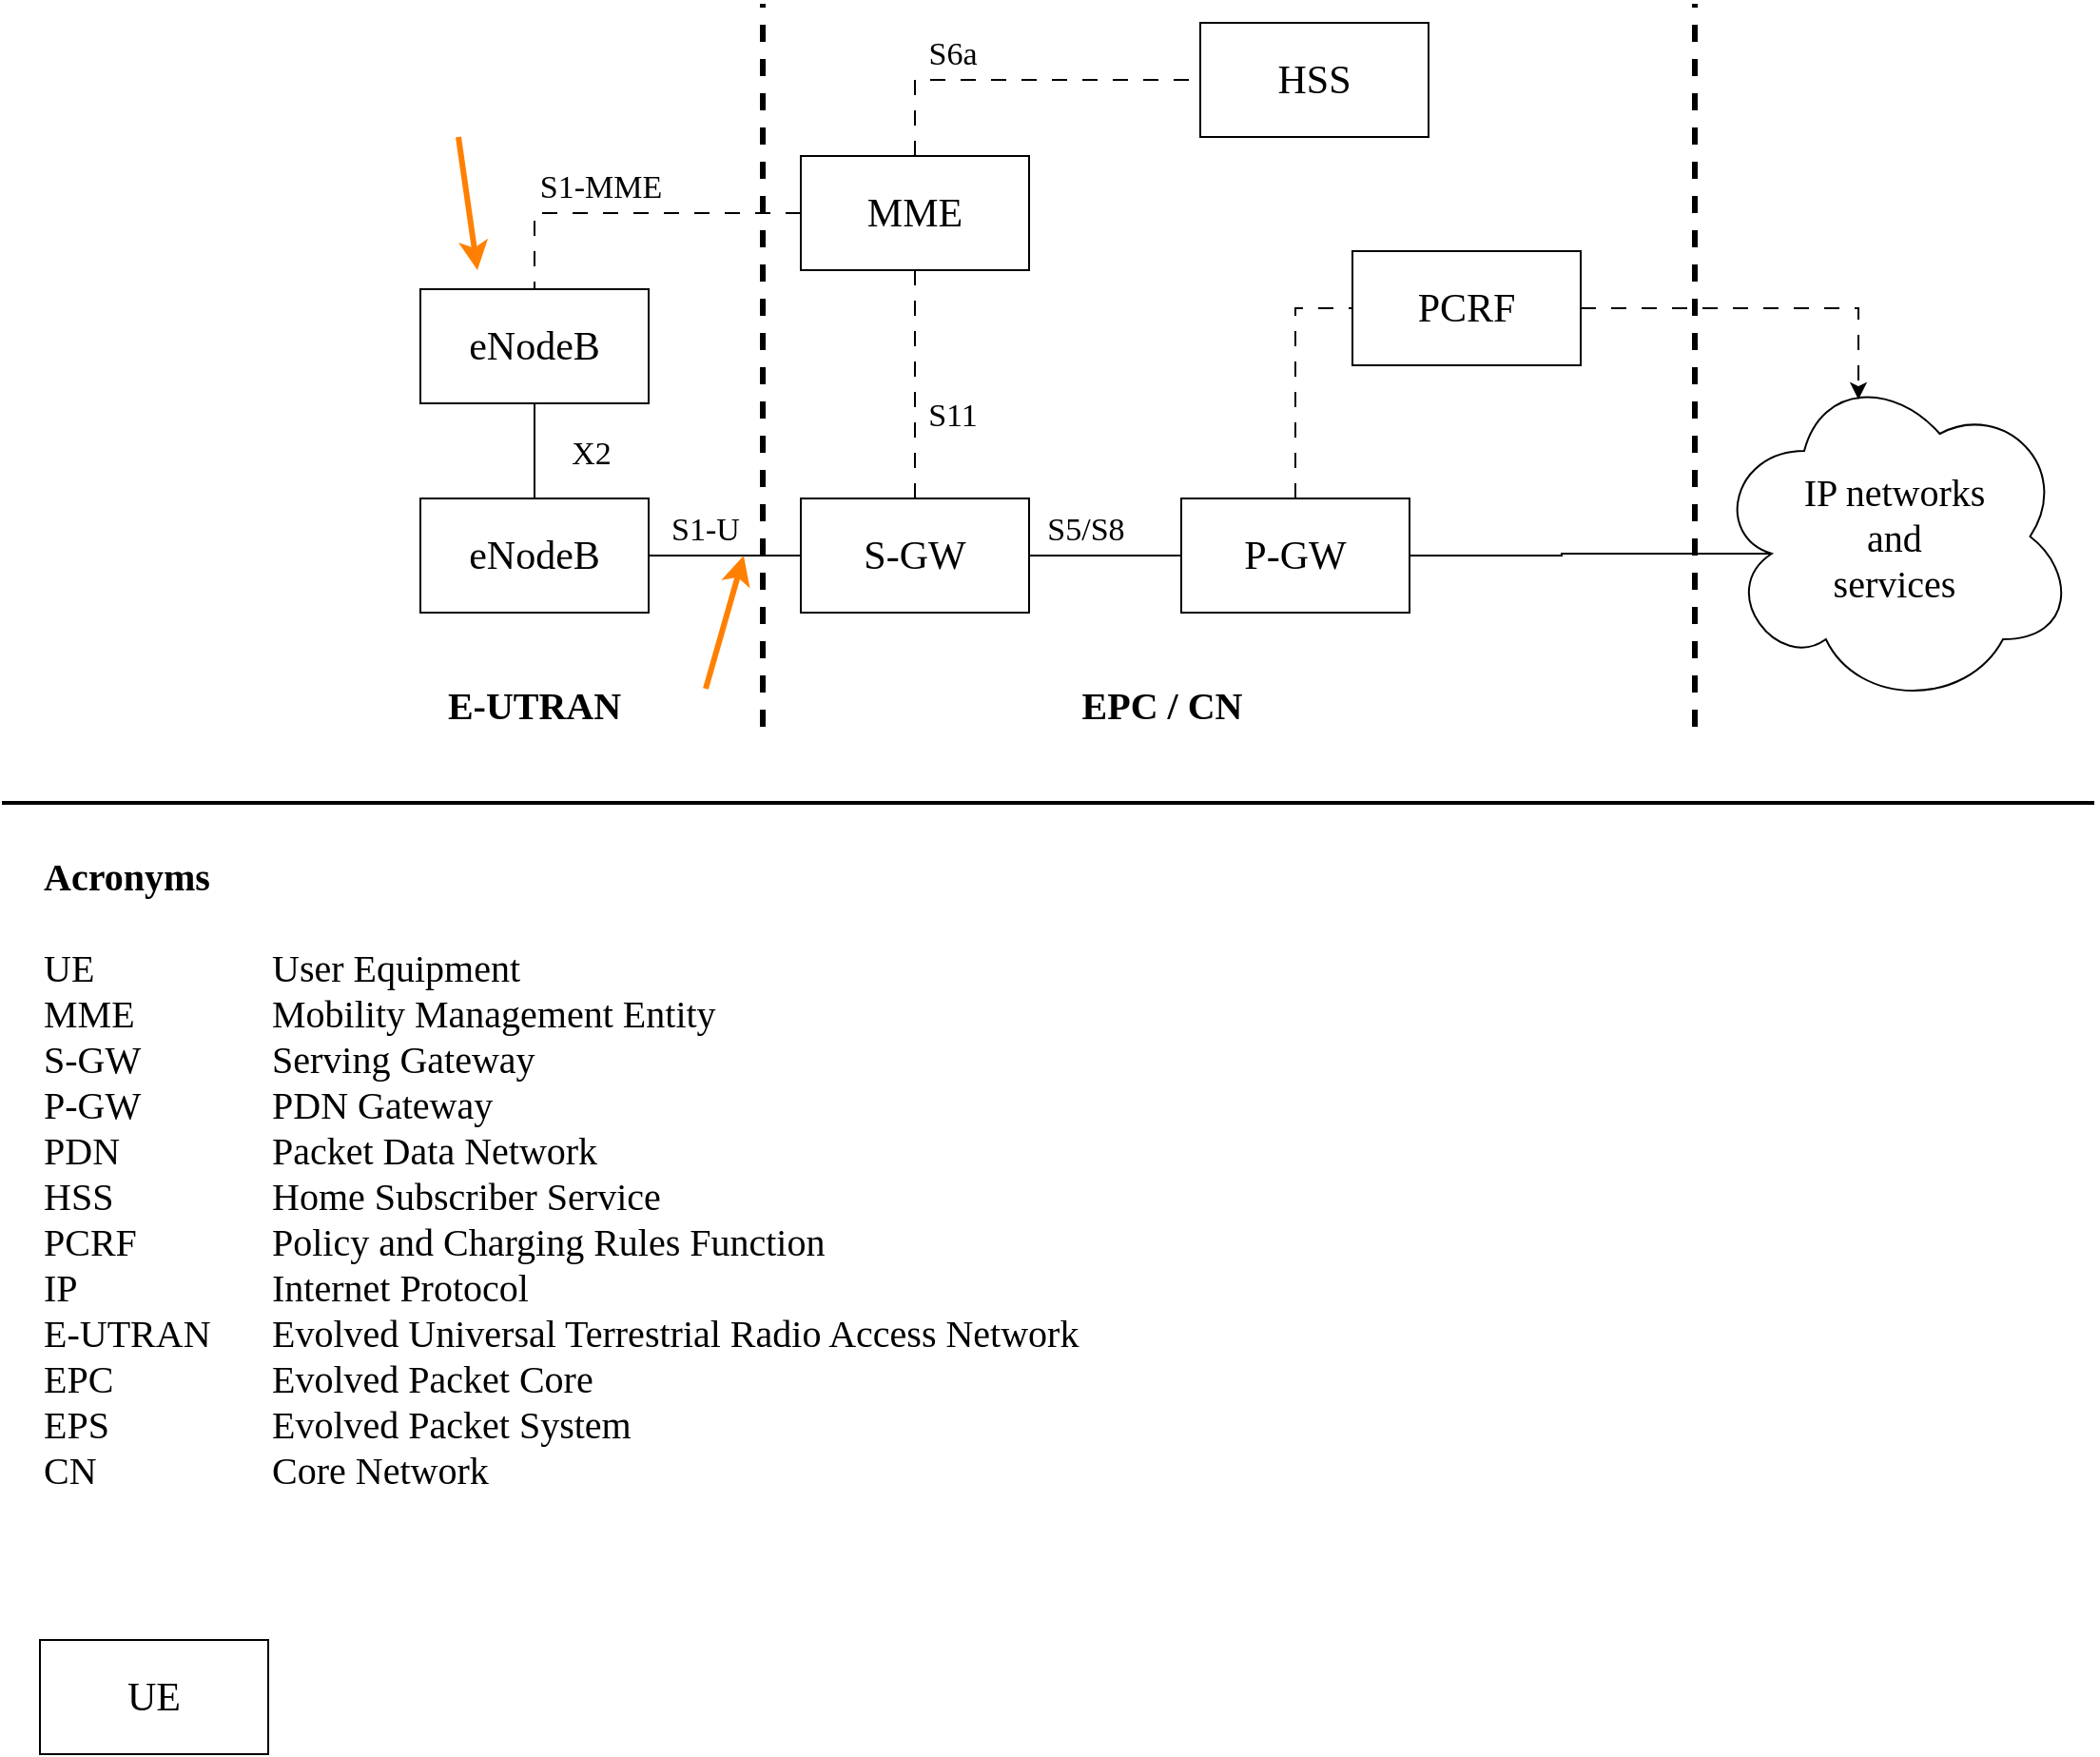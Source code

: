 <mxfile version="26.2.13" pages="5">
  <diagram name="4G Arch" id="kdekr-74l3fG8k_nJq0Z">
    <mxGraphModel dx="1114" dy="691" grid="1" gridSize="10" guides="1" tooltips="1" connect="1" arrows="1" fold="1" page="1" pageScale="1" pageWidth="1169" pageHeight="827" math="0" shadow="0">
      <root>
        <mxCell id="0" />
        <mxCell id="1" parent="0" />
        <mxCell id="MZZMYxOEF6bEyVQnh1xA-2" value="S1-MME" style="text;html=1;align=center;verticalAlign=top;whiteSpace=wrap;rounded=0;fontFamily=Times New Roman;fontSize=17;" parent="1" vertex="1">
          <mxGeometry x="300" y="100" width="70" height="30" as="geometry" />
        </mxCell>
        <mxCell id="nHdclkd6g211Ud96iTYE-11" style="edgeStyle=orthogonalEdgeStyle;rounded=0;orthogonalLoop=1;jettySize=auto;html=1;exitX=1;exitY=0.5;exitDx=0;exitDy=0;entryX=0;entryY=0.5;entryDx=0;entryDy=0;endArrow=none;startFill=0;fontFamily=Times New Roman;verticalAlign=top;" parent="1" source="nHdclkd6g211Ud96iTYE-2" target="nHdclkd6g211Ud96iTYE-4" edge="1">
          <mxGeometry relative="1" as="geometry" />
        </mxCell>
        <mxCell id="nHdclkd6g211Ud96iTYE-2" value="eNodeB" style="rounded=0;whiteSpace=wrap;html=1;fontFamily=Times New Roman;verticalAlign=middle;fontSize=21;" parent="1" vertex="1">
          <mxGeometry x="240" y="280" width="120" height="60" as="geometry" />
        </mxCell>
        <mxCell id="nHdclkd6g211Ud96iTYE-14" style="edgeStyle=orthogonalEdgeStyle;rounded=0;orthogonalLoop=1;jettySize=auto;html=1;entryX=0.5;entryY=0;entryDx=0;entryDy=0;exitX=0.5;exitY=1;exitDx=0;exitDy=0;dashed=1;dashPattern=8 8;endArrow=none;startFill=0;fontFamily=Times New Roman;verticalAlign=top;" parent="1" source="nHdclkd6g211Ud96iTYE-3" target="nHdclkd6g211Ud96iTYE-4" edge="1">
          <mxGeometry relative="1" as="geometry">
            <mxPoint x="490" y="240" as="sourcePoint" />
          </mxGeometry>
        </mxCell>
        <mxCell id="nHdclkd6g211Ud96iTYE-15" style="edgeStyle=orthogonalEdgeStyle;rounded=0;orthogonalLoop=1;jettySize=auto;html=1;exitX=0.5;exitY=0;exitDx=0;exitDy=0;entryX=0;entryY=0.5;entryDx=0;entryDy=0;dashed=1;dashPattern=8 8;endArrow=none;startFill=0;fontFamily=Times New Roman;verticalAlign=top;" parent="1" source="nHdclkd6g211Ud96iTYE-3" target="nHdclkd6g211Ud96iTYE-6" edge="1">
          <mxGeometry relative="1" as="geometry" />
        </mxCell>
        <mxCell id="nHdclkd6g211Ud96iTYE-36" style="edgeStyle=orthogonalEdgeStyle;rounded=0;orthogonalLoop=1;jettySize=auto;html=1;exitX=0;exitY=0.5;exitDx=0;exitDy=0;entryX=0.5;entryY=0;entryDx=0;entryDy=0;dashed=1;dashPattern=8 8;endArrow=none;startFill=0;" parent="1" source="nHdclkd6g211Ud96iTYE-3" target="nHdclkd6g211Ud96iTYE-34" edge="1">
          <mxGeometry relative="1" as="geometry" />
        </mxCell>
        <mxCell id="nHdclkd6g211Ud96iTYE-3" value="MME" style="rounded=0;whiteSpace=wrap;html=1;fontFamily=Times New Roman;verticalAlign=middle;fontSize=21;" parent="1" vertex="1">
          <mxGeometry x="440" y="100" width="120" height="60" as="geometry" />
        </mxCell>
        <mxCell id="r3WCpgzSU5oBmSBWrTnN-1" style="edgeStyle=orthogonalEdgeStyle;rounded=0;orthogonalLoop=1;jettySize=auto;html=1;exitX=1;exitY=0.5;exitDx=0;exitDy=0;entryX=0;entryY=0.5;entryDx=0;entryDy=0;endArrow=none;startFill=0;" parent="1" source="nHdclkd6g211Ud96iTYE-4" target="nHdclkd6g211Ud96iTYE-5" edge="1">
          <mxGeometry relative="1" as="geometry" />
        </mxCell>
        <mxCell id="nHdclkd6g211Ud96iTYE-4" value="S-GW" style="rounded=0;whiteSpace=wrap;html=1;fontFamily=Times New Roman;verticalAlign=middle;fontSize=21;" parent="1" vertex="1">
          <mxGeometry x="440" y="280" width="120" height="60" as="geometry" />
        </mxCell>
        <mxCell id="nHdclkd6g211Ud96iTYE-17" style="edgeStyle=orthogonalEdgeStyle;rounded=0;orthogonalLoop=1;jettySize=auto;html=1;exitX=0.5;exitY=0;exitDx=0;exitDy=0;entryX=0;entryY=0.5;entryDx=0;entryDy=0;dashed=1;dashPattern=8 8;endArrow=none;startFill=0;fontFamily=Times New Roman;verticalAlign=top;" parent="1" source="nHdclkd6g211Ud96iTYE-5" target="nHdclkd6g211Ud96iTYE-7" edge="1">
          <mxGeometry relative="1" as="geometry" />
        </mxCell>
        <mxCell id="nHdclkd6g211Ud96iTYE-5" value="P-GW" style="rounded=0;whiteSpace=wrap;html=1;fontFamily=Times New Roman;verticalAlign=middle;fontSize=21;" parent="1" vertex="1">
          <mxGeometry x="640" y="280" width="120" height="60" as="geometry" />
        </mxCell>
        <mxCell id="nHdclkd6g211Ud96iTYE-6" value="HSS" style="rounded=0;whiteSpace=wrap;html=1;fontFamily=Times New Roman;verticalAlign=middle;fontSize=21;" parent="1" vertex="1">
          <mxGeometry x="650" y="30" width="120" height="60" as="geometry" />
        </mxCell>
        <mxCell id="nHdclkd6g211Ud96iTYE-7" value="PCRF" style="rounded=0;whiteSpace=wrap;html=1;fontFamily=Times New Roman;verticalAlign=middle;fontSize=21;" parent="1" vertex="1">
          <mxGeometry x="730" y="150" width="120" height="60" as="geometry" />
        </mxCell>
        <mxCell id="nHdclkd6g211Ud96iTYE-8" value="IP networks&lt;div&gt;and&lt;/div&gt;&lt;div&gt;services&lt;/div&gt;" style="ellipse;shape=cloud;whiteSpace=wrap;html=1;fontFamily=Times New Roman;verticalAlign=middle;fontSize=20;" parent="1" vertex="1">
          <mxGeometry x="920" y="210" width="190" height="180" as="geometry" />
        </mxCell>
        <mxCell id="nHdclkd6g211Ud96iTYE-18" style="edgeStyle=orthogonalEdgeStyle;rounded=0;orthogonalLoop=1;jettySize=auto;html=1;exitX=1;exitY=0.5;exitDx=0;exitDy=0;entryX=0.16;entryY=0.55;entryDx=0;entryDy=0;entryPerimeter=0;endArrow=none;startFill=0;fontFamily=Times New Roman;verticalAlign=top;" parent="1" source="nHdclkd6g211Ud96iTYE-5" target="nHdclkd6g211Ud96iTYE-8" edge="1">
          <mxGeometry relative="1" as="geometry" />
        </mxCell>
        <mxCell id="nHdclkd6g211Ud96iTYE-20" value="S1-U" style="text;html=1;align=center;verticalAlign=top;whiteSpace=wrap;rounded=0;fontFamily=Times New Roman;fontSize=17;" parent="1" vertex="1">
          <mxGeometry x="360" y="280" width="60" height="30" as="geometry" />
        </mxCell>
        <mxCell id="nHdclkd6g211Ud96iTYE-22" value="S6a" style="text;html=1;align=center;verticalAlign=top;whiteSpace=wrap;rounded=0;fontFamily=Times New Roman;fontSize=17;" parent="1" vertex="1">
          <mxGeometry x="490" y="30" width="60" height="30" as="geometry" />
        </mxCell>
        <mxCell id="nHdclkd6g211Ud96iTYE-23" value="S11" style="text;html=1;align=center;verticalAlign=top;whiteSpace=wrap;rounded=0;fontFamily=Times New Roman;fontSize=17;" parent="1" vertex="1">
          <mxGeometry x="490" y="220" width="60" height="30" as="geometry" />
        </mxCell>
        <mxCell id="nHdclkd6g211Ud96iTYE-26" value="&lt;div&gt;&lt;font&gt;&lt;b&gt;Acronyms&lt;/b&gt;&lt;/font&gt;&lt;/div&gt;&lt;div&gt;&lt;font&gt;&lt;br&gt;&lt;/font&gt;&lt;/div&gt;&lt;font&gt;UE&lt;span style=&quot;white-space: pre;&quot;&gt;&#x9;&lt;/span&gt;&lt;span style=&quot;white-space: pre;&quot;&gt;&#x9;&lt;span style=&quot;white-space: pre;&quot;&gt;&#x9;&lt;/span&gt;&lt;/span&gt;User Equipment&lt;/font&gt;&lt;div&gt;&lt;font&gt;MME&lt;span style=&quot;white-space: pre;&quot;&gt;&#x9;&lt;span style=&quot;white-space: pre;&quot;&gt;&#x9;&lt;/span&gt;&lt;/span&gt;Mobility Management Entity&lt;/font&gt;&lt;/div&gt;&lt;div&gt;&lt;font&gt;S-GW&lt;span style=&quot;white-space: pre;&quot;&gt;&#x9;&lt;span style=&quot;white-space: pre;&quot;&gt;&#x9;&lt;/span&gt;&lt;/span&gt;Serving Gateway&lt;/font&gt;&lt;/div&gt;&lt;div&gt;&lt;font&gt;P-GW&lt;span style=&quot;white-space: pre;&quot;&gt;&#x9;&lt;span style=&quot;white-space: pre;&quot;&gt;&#x9;&lt;/span&gt;&lt;/span&gt;PDN Gateway&lt;/font&gt;&lt;/div&gt;&lt;div&gt;&lt;font&gt;PDN&lt;span style=&quot;white-space: pre;&quot;&gt;&#x9;&lt;/span&gt;&lt;span style=&quot;white-space: pre;&quot;&gt;&#x9;&lt;/span&gt;Packet Data Network&lt;/font&gt;&lt;/div&gt;&lt;div&gt;&lt;font&gt;HSS&lt;span style=&quot;white-space: pre;&quot;&gt;&#x9;&lt;/span&gt;&lt;span style=&quot;white-space: pre;&quot;&gt;&#x9;&lt;span style=&quot;white-space: pre;&quot;&gt;&#x9;&lt;/span&gt;&lt;/span&gt;Home Subscriber Service&lt;/font&gt;&lt;/div&gt;&lt;div&gt;&lt;font&gt;PCRF&lt;span style=&quot;white-space: pre;&quot;&gt;&#x9;&lt;span style=&quot;white-space: pre;&quot;&gt;&#x9;&lt;/span&gt;&lt;/span&gt;Policy and Charging Rules Function&lt;/font&gt;&lt;/div&gt;&lt;div&gt;&lt;font&gt;IP&lt;span style=&quot;white-space: pre;&quot;&gt;&#x9;&lt;/span&gt;&lt;span style=&quot;white-space: pre;&quot;&gt;&#x9;&lt;span style=&quot;white-space: pre;&quot;&gt;&#x9;&lt;/span&gt;&lt;/span&gt;Internet Protocol&lt;/font&gt;&lt;/div&gt;&lt;div&gt;&lt;font&gt;E-UTRAN&lt;span style=&quot;white-space: pre;&quot;&gt;&#x9;&lt;/span&gt;Evolved Universal Terrestrial Radio Access Network&lt;/font&gt;&lt;/div&gt;&lt;div&gt;&lt;font&gt;EPC&lt;span style=&quot;white-space: pre;&quot;&gt;&#x9;&lt;/span&gt;&lt;span style=&quot;white-space: pre;&quot;&gt;&#x9;&lt;/span&gt;&lt;span style=&quot;white-space: pre;&quot;&gt;&#x9;&lt;/span&gt;Evolved Packet Core&lt;/font&gt;&lt;/div&gt;&lt;div&gt;&lt;font&gt;EPS&lt;span style=&quot;white-space: pre;&quot;&gt;&#x9;&lt;/span&gt;&lt;span style=&quot;white-space: pre;&quot;&gt;&#x9;&lt;/span&gt;&lt;span style=&quot;white-space: pre;&quot;&gt;&#x9;&lt;/span&gt;Evolved Packet System&lt;/font&gt;&lt;/div&gt;&lt;div&gt;&lt;font&gt;CN&lt;span style=&quot;white-space: pre;&quot;&gt;&#x9;&lt;/span&gt;&lt;span style=&quot;white-space: pre;&quot;&gt;&#x9;&lt;/span&gt;&lt;span style=&quot;white-space: pre;&quot;&gt;&#x9;&lt;/span&gt;Core Network&lt;/font&gt;&lt;/div&gt;" style="text;html=1;align=left;verticalAlign=top;whiteSpace=wrap;rounded=0;fontSize=20;fontFamily=Times New Roman;" parent="1" vertex="1">
          <mxGeometry x="40" y="460" width="600" height="340" as="geometry" />
        </mxCell>
        <mxCell id="nHdclkd6g211Ud96iTYE-28" value="" style="endArrow=none;dashed=1;html=1;rounded=0;strokeWidth=3;fontFamily=Times New Roman;verticalAlign=top;" parent="1" edge="1">
          <mxGeometry width="50" height="50" relative="1" as="geometry">
            <mxPoint x="420" y="400" as="sourcePoint" />
            <mxPoint x="420" y="20" as="targetPoint" />
          </mxGeometry>
        </mxCell>
        <mxCell id="nHdclkd6g211Ud96iTYE-29" value="&lt;font&gt;&lt;b&gt;E-UTRAN&lt;/b&gt;&lt;/font&gt;" style="text;html=1;align=center;verticalAlign=top;whiteSpace=wrap;rounded=0;fontFamily=Times New Roman;fontSize=20;" parent="1" vertex="1">
          <mxGeometry x="240" y="370" width="120" height="30" as="geometry" />
        </mxCell>
        <mxCell id="nHdclkd6g211Ud96iTYE-30" value="" style="endArrow=none;html=1;rounded=0;strokeWidth=2;fontFamily=Times New Roman;verticalAlign=top;" parent="1" edge="1">
          <mxGeometry width="50" height="50" relative="1" as="geometry">
            <mxPoint x="1120" y="440" as="sourcePoint" />
            <mxPoint x="20" y="440" as="targetPoint" />
          </mxGeometry>
        </mxCell>
        <mxCell id="nHdclkd6g211Ud96iTYE-31" value="&lt;font&gt;&lt;b&gt;EPC / CN&lt;/b&gt;&lt;/font&gt;" style="text;html=1;align=center;verticalAlign=top;whiteSpace=wrap;rounded=0;fontFamily=Times New Roman;fontSize=20;" parent="1" vertex="1">
          <mxGeometry x="570" y="370" width="120" height="30" as="geometry" />
        </mxCell>
        <mxCell id="nHdclkd6g211Ud96iTYE-33" value="" style="endArrow=none;dashed=1;html=1;rounded=0;strokeWidth=3;fontFamily=Times New Roman;verticalAlign=top;" parent="1" edge="1">
          <mxGeometry width="50" height="50" relative="1" as="geometry">
            <mxPoint x="910" y="400" as="sourcePoint" />
            <mxPoint x="910" y="20" as="targetPoint" />
          </mxGeometry>
        </mxCell>
        <mxCell id="nHdclkd6g211Ud96iTYE-35" style="edgeStyle=orthogonalEdgeStyle;rounded=0;orthogonalLoop=1;jettySize=auto;html=1;exitX=0.5;exitY=1;exitDx=0;exitDy=0;entryX=0.5;entryY=0;entryDx=0;entryDy=0;endArrow=none;startFill=0;" parent="1" source="nHdclkd6g211Ud96iTYE-34" target="nHdclkd6g211Ud96iTYE-2" edge="1">
          <mxGeometry relative="1" as="geometry" />
        </mxCell>
        <mxCell id="nHdclkd6g211Ud96iTYE-34" value="eNodeB" style="rounded=0;whiteSpace=wrap;html=1;fontFamily=Times New Roman;verticalAlign=middle;fontSize=21;" parent="1" vertex="1">
          <mxGeometry x="240" y="170" width="120" height="60" as="geometry" />
        </mxCell>
        <mxCell id="nHdclkd6g211Ud96iTYE-37" value="X2" style="text;html=1;align=center;verticalAlign=top;whiteSpace=wrap;rounded=0;fontFamily=Times New Roman;fontSize=17;" parent="1" vertex="1">
          <mxGeometry x="300" y="240" width="60" height="30" as="geometry" />
        </mxCell>
        <mxCell id="nHdclkd6g211Ud96iTYE-24" value="S5/S8" style="text;html=1;align=center;verticalAlign=top;whiteSpace=wrap;rounded=0;fontFamily=Times New Roman;fontSize=17;" parent="1" vertex="1">
          <mxGeometry x="560" y="280" width="60" height="30" as="geometry" />
        </mxCell>
        <mxCell id="r3WCpgzSU5oBmSBWrTnN-2" style="edgeStyle=orthogonalEdgeStyle;rounded=0;orthogonalLoop=1;jettySize=auto;html=1;exitX=1;exitY=0.5;exitDx=0;exitDy=0;entryX=0.4;entryY=0.1;entryDx=0;entryDy=0;entryPerimeter=0;dashed=1;dashPattern=8 8;" parent="1" source="nHdclkd6g211Ud96iTYE-7" target="nHdclkd6g211Ud96iTYE-8" edge="1">
          <mxGeometry relative="1" as="geometry">
            <Array as="points">
              <mxPoint x="996" y="180" />
            </Array>
          </mxGeometry>
        </mxCell>
        <mxCell id="Z5OJqzmN5jXiN98Gu-ui-1" value="UE" style="rounded=0;whiteSpace=wrap;html=1;fontFamily=Times New Roman;verticalAlign=middle;fontSize=21;" parent="1" vertex="1">
          <mxGeometry x="40" y="880" width="120" height="60" as="geometry" />
        </mxCell>
        <mxCell id="ydoTKZQtbN_vY7GgfIM6-4" value="" style="endArrow=classic;html=1;rounded=0;strokeWidth=3;fillColor=#f8cecc;strokeColor=#FF8000;" edge="1" parent="1">
          <mxGeometry width="50" height="50" relative="1" as="geometry">
            <mxPoint x="390" y="380" as="sourcePoint" />
            <mxPoint x="410" y="310" as="targetPoint" />
          </mxGeometry>
        </mxCell>
        <mxCell id="ydoTKZQtbN_vY7GgfIM6-6" value="" style="endArrow=classic;html=1;rounded=0;strokeWidth=3;fillColor=#f8cecc;strokeColor=#FF8000;" edge="1" parent="1">
          <mxGeometry width="50" height="50" relative="1" as="geometry">
            <mxPoint x="260" y="90" as="sourcePoint" />
            <mxPoint x="270" y="160" as="targetPoint" />
          </mxGeometry>
        </mxCell>
      </root>
    </mxGraphModel>
  </diagram>
  <diagram id="fF2hzLUsLz0VGGUq7voX" name="Scheme">
    <mxGraphModel dx="1311" dy="813" grid="1" gridSize="10" guides="1" tooltips="1" connect="1" arrows="1" fold="1" page="1" pageScale="1" pageWidth="1169" pageHeight="827" math="0" shadow="0">
      <root>
        <mxCell id="0" />
        <mxCell id="1" parent="0" />
        <mxCell id="vt2K2BDxGn6_j9fF5RdC-10" style="edgeStyle=orthogonalEdgeStyle;rounded=0;orthogonalLoop=1;jettySize=auto;html=1;exitX=0.5;exitY=1;exitDx=0;exitDy=0;exitPerimeter=0;entryX=0.5;entryY=0;entryDx=0;entryDy=0;" parent="1" source="vt2K2BDxGn6_j9fF5RdC-1" target="vt2K2BDxGn6_j9fF5RdC-3" edge="1">
          <mxGeometry relative="1" as="geometry" />
        </mxCell>
        <mxCell id="vt2K2BDxGn6_j9fF5RdC-1" value="Start" style="strokeWidth=2;html=1;shape=mxgraph.flowchart.start_2;whiteSpace=wrap;fontFamily=Times New Roman;fontSize=20;" parent="1" vertex="1">
          <mxGeometry x="185" y="10" width="100" height="100" as="geometry" />
        </mxCell>
        <mxCell id="vt2K2BDxGn6_j9fF5RdC-2" value="End" style="strokeWidth=2;html=1;shape=mxgraph.flowchart.terminator;whiteSpace=wrap;fontFamily=Times New Roman;fontSize=20;" parent="1" vertex="1">
          <mxGeometry x="520" y="760" width="100" height="60" as="geometry" />
        </mxCell>
        <mxCell id="JPIMdH2bXyxfgaaoMdpT-3" style="edgeStyle=orthogonalEdgeStyle;rounded=0;orthogonalLoop=1;jettySize=auto;html=1;exitX=0.5;exitY=1;exitDx=0;exitDy=0;entryX=0.5;entryY=0;entryDx=0;entryDy=0;" edge="1" parent="1" source="vt2K2BDxGn6_j9fF5RdC-3" target="JPIMdH2bXyxfgaaoMdpT-2">
          <mxGeometry relative="1" as="geometry" />
        </mxCell>
        <mxCell id="vt2K2BDxGn6_j9fF5RdC-3" value="Literature Review" style="rounded=1;whiteSpace=wrap;html=1;absoluteArcSize=1;arcSize=14;strokeWidth=2;fontFamily=Times New Roman;fontSize=20;" parent="1" vertex="1">
          <mxGeometry x="120" y="150" width="230" height="100" as="geometry" />
        </mxCell>
        <mxCell id="vt2K2BDxGn6_j9fF5RdC-12" style="edgeStyle=orthogonalEdgeStyle;rounded=0;orthogonalLoop=1;jettySize=auto;html=1;exitX=0.5;exitY=1;exitDx=0;exitDy=0;entryX=0.5;entryY=0;entryDx=0;entryDy=0;" parent="1" source="vt2K2BDxGn6_j9fF5RdC-4" target="vt2K2BDxGn6_j9fF5RdC-5" edge="1">
          <mxGeometry relative="1" as="geometry" />
        </mxCell>
        <mxCell id="vt2K2BDxGn6_j9fF5RdC-4" value="High-Level Design" style="rounded=1;whiteSpace=wrap;html=1;absoluteArcSize=1;arcSize=14;strokeWidth=2;fontFamily=Times New Roman;fontSize=20;" parent="1" vertex="1">
          <mxGeometry x="120" y="430" width="230" height="100" as="geometry" />
        </mxCell>
        <mxCell id="vt2K2BDxGn6_j9fF5RdC-5" value="Low-Level Design" style="rounded=1;whiteSpace=wrap;html=1;absoluteArcSize=1;arcSize=14;strokeWidth=2;fontFamily=Times New Roman;fontSize=20;" parent="1" vertex="1">
          <mxGeometry x="120" y="570" width="230" height="100" as="geometry" />
        </mxCell>
        <mxCell id="vt2K2BDxGn6_j9fF5RdC-6" value="Field Testing" style="rounded=1;whiteSpace=wrap;html=1;absoluteArcSize=1;arcSize=14;strokeWidth=2;fontFamily=Times New Roman;fontSize=20;" parent="1" vertex="1">
          <mxGeometry x="455" y="150" width="230" height="100" as="geometry" />
        </mxCell>
        <mxCell id="vt2K2BDxGn6_j9fF5RdC-18" style="edgeStyle=orthogonalEdgeStyle;rounded=0;orthogonalLoop=1;jettySize=auto;html=1;exitX=0;exitY=0.5;exitDx=0;exitDy=0;exitPerimeter=0;entryX=1;entryY=0.5;entryDx=0;entryDy=0;" parent="1" source="vt2K2BDxGn6_j9fF5RdC-7" target="vt2K2BDxGn6_j9fF5RdC-4" edge="1">
          <mxGeometry relative="1" as="geometry" />
        </mxCell>
        <mxCell id="vt2K2BDxGn6_j9fF5RdC-19" value="&lt;font style=&quot;font-size: 20px;&quot; face=&quot;Times New Roman&quot;&gt;NO&lt;/font&gt;" style="edgeLabel;html=1;align=center;verticalAlign=middle;resizable=0;points=[];" parent="vt2K2BDxGn6_j9fF5RdC-18" vertex="1" connectable="0">
          <mxGeometry x="-0.51" y="-1" relative="1" as="geometry">
            <mxPoint as="offset" />
          </mxGeometry>
        </mxCell>
        <mxCell id="vt2K2BDxGn6_j9fF5RdC-20" style="edgeStyle=orthogonalEdgeStyle;rounded=0;orthogonalLoop=1;jettySize=auto;html=1;exitX=0.5;exitY=1;exitDx=0;exitDy=0;exitPerimeter=0;entryX=0.5;entryY=0;entryDx=0;entryDy=0;" parent="1" source="vt2K2BDxGn6_j9fF5RdC-7" target="vt2K2BDxGn6_j9fF5RdC-8" edge="1">
          <mxGeometry relative="1" as="geometry">
            <mxPoint x="570" y="360" as="sourcePoint" />
          </mxGeometry>
        </mxCell>
        <mxCell id="JPIMdH2bXyxfgaaoMdpT-7" value="YES" style="edgeLabel;html=1;align=center;verticalAlign=middle;resizable=0;points=[];fontFamily=Times New Roman;fontSize=20;" vertex="1" connectable="0" parent="vt2K2BDxGn6_j9fF5RdC-20">
          <mxGeometry x="0.024" relative="1" as="geometry">
            <mxPoint as="offset" />
          </mxGeometry>
        </mxCell>
        <mxCell id="vt2K2BDxGn6_j9fF5RdC-7" value="Work&lt;div&gt;Successfully&lt;/div&gt;" style="strokeWidth=2;html=1;shape=mxgraph.flowchart.decision;whiteSpace=wrap;fontFamily=Times New Roman;fontSize=20;" parent="1" vertex="1">
          <mxGeometry x="495" y="280" width="150" height="150" as="geometry" />
        </mxCell>
        <mxCell id="vt2K2BDxGn6_j9fF5RdC-21" style="edgeStyle=orthogonalEdgeStyle;rounded=0;orthogonalLoop=1;jettySize=auto;html=1;exitX=0.5;exitY=1;exitDx=0;exitDy=0;entryX=0.5;entryY=0;entryDx=0;entryDy=0;" parent="1" source="vt2K2BDxGn6_j9fF5RdC-8" target="vt2K2BDxGn6_j9fF5RdC-9" edge="1">
          <mxGeometry relative="1" as="geometry" />
        </mxCell>
        <mxCell id="vt2K2BDxGn6_j9fF5RdC-8" value="Data Retrieval and Analysis" style="rounded=1;whiteSpace=wrap;html=1;absoluteArcSize=1;arcSize=14;strokeWidth=2;fontFamily=Times New Roman;fontSize=20;" parent="1" vertex="1">
          <mxGeometry x="490" y="500" width="160" height="100" as="geometry" />
        </mxCell>
        <mxCell id="vt2K2BDxGn6_j9fF5RdC-9" value="Making Report&lt;div&gt;and Conclusion&lt;/div&gt;" style="rounded=1;whiteSpace=wrap;html=1;absoluteArcSize=1;arcSize=14;strokeWidth=2;fontFamily=Times New Roman;fontSize=20;" parent="1" vertex="1">
          <mxGeometry x="490" y="630" width="160" height="100" as="geometry" />
        </mxCell>
        <mxCell id="vt2K2BDxGn6_j9fF5RdC-14" value="" style="verticalLabelPosition=bottom;verticalAlign=top;html=1;shape=mxgraph.flowchart.on-page_reference;" parent="1" vertex="1">
          <mxGeometry x="205" y="710" width="60" height="60" as="geometry" />
        </mxCell>
        <mxCell id="JPIMdH2bXyxfgaaoMdpT-6" style="edgeStyle=orthogonalEdgeStyle;rounded=0;orthogonalLoop=1;jettySize=auto;html=1;exitX=0.5;exitY=1;exitDx=0;exitDy=0;exitPerimeter=0;entryX=0.5;entryY=0;entryDx=0;entryDy=0;" edge="1" parent="1" source="vt2K2BDxGn6_j9fF5RdC-16" target="vt2K2BDxGn6_j9fF5RdC-6">
          <mxGeometry relative="1" as="geometry" />
        </mxCell>
        <mxCell id="vt2K2BDxGn6_j9fF5RdC-16" value="" style="verticalLabelPosition=bottom;verticalAlign=top;html=1;shape=mxgraph.flowchart.on-page_reference;" parent="1" vertex="1">
          <mxGeometry x="540" y="60" width="60" height="60" as="geometry" />
        </mxCell>
        <mxCell id="vt2K2BDxGn6_j9fF5RdC-22" style="edgeStyle=orthogonalEdgeStyle;rounded=0;orthogonalLoop=1;jettySize=auto;html=1;exitX=0.5;exitY=1;exitDx=0;exitDy=0;entryX=0.5;entryY=0;entryDx=0;entryDy=0;entryPerimeter=0;" parent="1" source="vt2K2BDxGn6_j9fF5RdC-9" target="vt2K2BDxGn6_j9fF5RdC-2" edge="1">
          <mxGeometry relative="1" as="geometry" />
        </mxCell>
        <mxCell id="JPIMdH2bXyxfgaaoMdpT-4" style="edgeStyle=orthogonalEdgeStyle;rounded=0;orthogonalLoop=1;jettySize=auto;html=1;exitX=0.5;exitY=1;exitDx=0;exitDy=0;entryX=0.5;entryY=0;entryDx=0;entryDy=0;" edge="1" parent="1" source="JPIMdH2bXyxfgaaoMdpT-2" target="vt2K2BDxGn6_j9fF5RdC-4">
          <mxGeometry relative="1" as="geometry" />
        </mxCell>
        <mxCell id="JPIMdH2bXyxfgaaoMdpT-2" value="Software Installation" style="rounded=1;whiteSpace=wrap;html=1;absoluteArcSize=1;arcSize=14;strokeWidth=2;fontFamily=Times New Roman;fontSize=20;" vertex="1" parent="1">
          <mxGeometry x="120" y="290" width="230" height="100" as="geometry" />
        </mxCell>
        <mxCell id="JPIMdH2bXyxfgaaoMdpT-5" style="edgeStyle=orthogonalEdgeStyle;rounded=0;orthogonalLoop=1;jettySize=auto;html=1;exitX=0.5;exitY=1;exitDx=0;exitDy=0;entryX=0.5;entryY=0;entryDx=0;entryDy=0;entryPerimeter=0;" edge="1" parent="1" source="vt2K2BDxGn6_j9fF5RdC-5" target="vt2K2BDxGn6_j9fF5RdC-14">
          <mxGeometry relative="1" as="geometry" />
        </mxCell>
        <mxCell id="JPIMdH2bXyxfgaaoMdpT-8" style="edgeStyle=orthogonalEdgeStyle;rounded=0;orthogonalLoop=1;jettySize=auto;html=1;exitX=0.5;exitY=1;exitDx=0;exitDy=0;entryX=0.5;entryY=0;entryDx=0;entryDy=0;entryPerimeter=0;" edge="1" parent="1" source="vt2K2BDxGn6_j9fF5RdC-6" target="vt2K2BDxGn6_j9fF5RdC-7">
          <mxGeometry relative="1" as="geometry" />
        </mxCell>
      </root>
    </mxGraphModel>
  </diagram>
  <diagram id="WWPoP_2vTncspqcrMf0m" name="Design">
    <mxGraphModel dx="1108" dy="696" grid="1" gridSize="10" guides="1" tooltips="1" connect="1" arrows="1" fold="1" page="1" pageScale="1" pageWidth="1169" pageHeight="827" math="0" shadow="0">
      <root>
        <mxCell id="0" />
        <mxCell id="1" parent="0" />
        <mxCell id="JpR7DKVbOtG_9GDySd5o-3" value="" style="rounded=0;whiteSpace=wrap;html=1;fontFamily=Times New Roman;verticalAlign=middle;fontSize=21;fillColor=#f5f5f5;strokeColor=#666666;fontColor=#333333;labelBackgroundColor=light-dark(#fbe7cf, #ededed);" parent="1" vertex="1">
          <mxGeometry x="240" y="30" width="790" height="630" as="geometry" />
        </mxCell>
        <mxCell id="JpR7DKVbOtG_9GDySd5o-1" value="USRP B210&lt;div&gt;Tx&lt;/div&gt;&lt;div&gt;&lt;font style=&quot;font-size: 17px;&quot;&gt;192.168.hhh.hhh&lt;/font&gt;&lt;/div&gt;" style="rounded=0;whiteSpace=wrap;html=1;fontFamily=Times New Roman;verticalAlign=middle;fontSize=21;" parent="1" vertex="1">
          <mxGeometry x="260" y="670" width="140" height="100" as="geometry" />
        </mxCell>
        <mxCell id="JpR7DKVbOtG_9GDySd5o-2" value="USRP B210&lt;div&gt;Rx&lt;/div&gt;&lt;div&gt;&lt;font style=&quot;font-size: 17px;&quot;&gt;192.168.hhh.hhh&lt;/font&gt;&lt;/div&gt;" style="rounded=0;whiteSpace=wrap;html=1;fontFamily=Times New Roman;verticalAlign=middle;fontSize=21;" parent="1" vertex="1">
          <mxGeometry x="450" y="570" width="140" height="80" as="geometry" />
        </mxCell>
        <mxCell id="JpR7DKVbOtG_9GDySd5o-16" value="" style="rounded=0;whiteSpace=wrap;html=1;fontFamily=Times New Roman;verticalAlign=middle;fontSize=21;fillColor=#ffe6cc;strokeColor=#d79b00;labelBackgroundColor=light-dark(#fbe7cf, #ededed);" parent="1" vertex="1">
          <mxGeometry x="620" y="40" width="400" height="470" as="geometry" />
        </mxCell>
        <mxCell id="JpR7DKVbOtG_9GDySd5o-10" value="" style="rounded=0;whiteSpace=wrap;html=1;fontFamily=Times New Roman;verticalAlign=middle;fontSize=21;fillColor=#ffe6cc;strokeColor=#d79b00;" parent="1" vertex="1">
          <mxGeometry x="250" y="374" width="350" height="136" as="geometry" />
        </mxCell>
        <mxCell id="JpR7DKVbOtG_9GDySd5o-11" style="edgeStyle=orthogonalEdgeStyle;rounded=0;orthogonalLoop=1;jettySize=auto;html=1;exitX=1;exitY=0.5;exitDx=0;exitDy=0;entryX=0;entryY=0.5;entryDx=0;entryDy=0;endArrow=none;startFill=0;" parent="1" source="JpR7DKVbOtG_9GDySd5o-4" target="JpR7DKVbOtG_9GDySd5o-5" edge="1">
          <mxGeometry relative="1" as="geometry" />
        </mxCell>
        <mxCell id="ULzjbZKJbpF59JSBetFn-35" value="&lt;font style=&quot;font-size: 17px;&quot; face=&quot;Times New Roman&quot;&gt;X2&lt;/font&gt;" style="edgeLabel;html=1;align=center;verticalAlign=middle;resizable=0;points=[];labelBackgroundColor=light-dark(#fbe7cf, #ededed);" parent="JpR7DKVbOtG_9GDySd5o-11" vertex="1" connectable="0">
          <mxGeometry x="-0.004" y="1" relative="1" as="geometry">
            <mxPoint as="offset" />
          </mxGeometry>
        </mxCell>
        <mxCell id="JpR7DKVbOtG_9GDySd5o-34" style="edgeStyle=orthogonalEdgeStyle;rounded=0;orthogonalLoop=1;jettySize=auto;html=1;exitX=0.5;exitY=0;exitDx=0;exitDy=0;entryX=0;entryY=0.5;entryDx=0;entryDy=0;endArrow=none;startFill=0;" parent="1" source="JpR7DKVbOtG_9GDySd5o-4" target="JpR7DKVbOtG_9GDySd5o-24" edge="1">
          <mxGeometry relative="1" as="geometry" />
        </mxCell>
        <mxCell id="ULzjbZKJbpF59JSBetFn-33" style="edgeStyle=orthogonalEdgeStyle;rounded=0;orthogonalLoop=1;jettySize=auto;html=1;exitX=0.5;exitY=1;exitDx=0;exitDy=0;entryX=0.5;entryY=0;entryDx=0;entryDy=0;endArrow=none;startFill=0;" parent="1" source="JpR7DKVbOtG_9GDySd5o-4" target="JpR7DKVbOtG_9GDySd5o-1" edge="1">
          <mxGeometry relative="1" as="geometry" />
        </mxCell>
        <mxCell id="ULzjbZKJbpF59JSBetFn-37" value="&lt;font face=&quot;Times New Roman&quot; style=&quot;font-size: 18px;&quot;&gt;USB 3.0&lt;/font&gt;" style="edgeLabel;html=1;align=center;verticalAlign=middle;resizable=0;points=[];labelBackgroundColor=light-dark(#f5f5f5, #ededed);" parent="ULzjbZKJbpF59JSBetFn-33" vertex="1" connectable="0">
          <mxGeometry x="-0.648" relative="1" as="geometry">
            <mxPoint as="offset" />
          </mxGeometry>
        </mxCell>
        <mxCell id="JpR7DKVbOtG_9GDySd5o-4" value="eNodeB" style="rounded=0;whiteSpace=wrap;html=1;fontFamily=Times New Roman;verticalAlign=middle;fontSize=21;" parent="1" vertex="1">
          <mxGeometry x="270" y="434" width="120" height="60" as="geometry" />
        </mxCell>
        <mxCell id="JpR7DKVbOtG_9GDySd5o-7" style="edgeStyle=orthogonalEdgeStyle;rounded=0;orthogonalLoop=1;jettySize=auto;html=1;exitX=0.5;exitY=1;exitDx=0;exitDy=0;entryX=0.5;entryY=0;entryDx=0;entryDy=0;endArrow=none;startFill=0;" parent="1" source="JpR7DKVbOtG_9GDySd5o-5" target="JpR7DKVbOtG_9GDySd5o-2" edge="1">
          <mxGeometry relative="1" as="geometry" />
        </mxCell>
        <mxCell id="JpR7DKVbOtG_9GDySd5o-15" value="USB 3.0" style="edgeLabel;html=1;align=center;verticalAlign=middle;resizable=0;points=[];fontSize=18;fontFamily=Times New Roman;labelBackgroundColor=light-dark(#f5f5f5, #ededed);" parent="JpR7DKVbOtG_9GDySd5o-7" vertex="1" connectable="0">
          <mxGeometry x="0.029" y="-3" relative="1" as="geometry">
            <mxPoint as="offset" />
          </mxGeometry>
        </mxCell>
        <mxCell id="JpR7DKVbOtG_9GDySd5o-35" style="edgeStyle=orthogonalEdgeStyle;rounded=0;orthogonalLoop=1;jettySize=auto;html=1;exitX=0.5;exitY=0;exitDx=0;exitDy=0;entryX=0;entryY=0.5;entryDx=0;entryDy=0;endArrow=none;startFill=0;" parent="1" source="JpR7DKVbOtG_9GDySd5o-5" target="JpR7DKVbOtG_9GDySd5o-24" edge="1">
          <mxGeometry relative="1" as="geometry" />
        </mxCell>
        <mxCell id="JpR7DKVbOtG_9GDySd5o-36" value="&lt;font face=&quot;Times New Roman&quot; style=&quot;font-size: 18px;&quot;&gt;S1-MME&lt;/font&gt;" style="edgeLabel;html=1;align=center;verticalAlign=middle;resizable=0;points=[];labelBackgroundColor=light-dark(#f5f5f5, #ededed);" parent="JpR7DKVbOtG_9GDySd5o-35" vertex="1" connectable="0">
          <mxGeometry x="0.659" y="1" relative="1" as="geometry">
            <mxPoint as="offset" />
          </mxGeometry>
        </mxCell>
        <mxCell id="JpR7DKVbOtG_9GDySd5o-37" style="edgeStyle=orthogonalEdgeStyle;rounded=0;orthogonalLoop=1;jettySize=auto;html=1;exitX=1;exitY=0.5;exitDx=0;exitDy=0;entryX=0;entryY=0.5;entryDx=0;entryDy=0;endArrow=none;startFill=0;" parent="1" source="JpR7DKVbOtG_9GDySd5o-5" target="JpR7DKVbOtG_9GDySd5o-22" edge="1">
          <mxGeometry relative="1" as="geometry" />
        </mxCell>
        <mxCell id="JpR7DKVbOtG_9GDySd5o-5" value="eNodeB" style="rounded=0;whiteSpace=wrap;html=1;fontFamily=Times New Roman;verticalAlign=middle;fontSize=21;" parent="1" vertex="1">
          <mxGeometry x="460" y="434" width="120" height="60" as="geometry" />
        </mxCell>
        <mxCell id="JpR7DKVbOtG_9GDySd5o-9" value="&lt;b&gt;srsRAN&lt;/b&gt;" style="text;html=1;align=center;verticalAlign=middle;whiteSpace=wrap;rounded=0;fontFamily=Times New Roman;fontSize=20;" parent="1" vertex="1">
          <mxGeometry x="385" y="390" width="80" height="30" as="geometry" />
        </mxCell>
        <mxCell id="JpR7DKVbOtG_9GDySd5o-27" style="edgeStyle=orthogonalEdgeStyle;rounded=0;orthogonalLoop=1;jettySize=auto;html=1;exitX=0.5;exitY=1;exitDx=0;exitDy=0;entryX=0.5;entryY=0;entryDx=0;entryDy=0;endArrow=none;startFill=0;" parent="1" source="JpR7DKVbOtG_9GDySd5o-17" target="JpR7DKVbOtG_9GDySd5o-24" edge="1">
          <mxGeometry relative="1" as="geometry" />
        </mxCell>
        <mxCell id="JpR7DKVbOtG_9GDySd5o-17" value="HSS" style="rounded=0;whiteSpace=wrap;html=1;fontFamily=Times New Roman;verticalAlign=middle;fontSize=21;" parent="1" vertex="1">
          <mxGeometry x="670" y="100" width="120" height="60" as="geometry" />
        </mxCell>
        <mxCell id="JpR7DKVbOtG_9GDySd5o-18" value="Database" style="strokeWidth=1;html=1;shape=mxgraph.flowchart.database;whiteSpace=wrap;fontFamily=Times New Roman;fontSize=20;verticalAlign=middle;" parent="1" vertex="1">
          <mxGeometry x="840" y="95" width="150" height="70" as="geometry" />
        </mxCell>
        <mxCell id="JpR7DKVbOtG_9GDySd5o-19" style="edgeStyle=orthogonalEdgeStyle;rounded=0;orthogonalLoop=1;jettySize=auto;html=1;exitX=1;exitY=0.5;exitDx=0;exitDy=0;entryX=0;entryY=0.5;entryDx=0;entryDy=0;entryPerimeter=0;endArrow=none;startFill=0;" parent="1" source="JpR7DKVbOtG_9GDySd5o-17" target="JpR7DKVbOtG_9GDySd5o-18" edge="1">
          <mxGeometry relative="1" as="geometry" />
        </mxCell>
        <mxCell id="JpR7DKVbOtG_9GDySd5o-22" value="S/P-GW-U" style="rounded=0;whiteSpace=wrap;html=1;fontFamily=Times New Roman;verticalAlign=middle;fontSize=21;" parent="1" vertex="1">
          <mxGeometry x="670" y="427" width="120" height="74" as="geometry" />
        </mxCell>
        <mxCell id="JpR7DKVbOtG_9GDySd5o-29" style="edgeStyle=orthogonalEdgeStyle;rounded=0;orthogonalLoop=1;jettySize=auto;html=1;exitX=0.5;exitY=1;exitDx=0;exitDy=0;entryX=0.5;entryY=0;entryDx=0;entryDy=0;endArrow=none;startFill=0;" parent="1" source="JpR7DKVbOtG_9GDySd5o-23" target="JpR7DKVbOtG_9GDySd5o-22" edge="1">
          <mxGeometry relative="1" as="geometry" />
        </mxCell>
        <mxCell id="JpR7DKVbOtG_9GDySd5o-23" value="S/P-GW-C" style="rounded=0;whiteSpace=wrap;html=1;fontFamily=Times New Roman;verticalAlign=middle;fontSize=21;" parent="1" vertex="1">
          <mxGeometry x="670" y="316" width="120" height="74" as="geometry" />
        </mxCell>
        <mxCell id="JpR7DKVbOtG_9GDySd5o-28" style="edgeStyle=orthogonalEdgeStyle;rounded=0;orthogonalLoop=1;jettySize=auto;html=1;exitX=0.5;exitY=1;exitDx=0;exitDy=0;entryX=0.5;entryY=0;entryDx=0;entryDy=0;endArrow=none;startFill=0;" parent="1" source="JpR7DKVbOtG_9GDySd5o-24" target="JpR7DKVbOtG_9GDySd5o-23" edge="1">
          <mxGeometry relative="1" as="geometry" />
        </mxCell>
        <mxCell id="JpR7DKVbOtG_9GDySd5o-24" value="MME" style="rounded=0;whiteSpace=wrap;html=1;fontFamily=Times New Roman;verticalAlign=middle;fontSize=21;" parent="1" vertex="1">
          <mxGeometry x="670" y="200" width="120" height="74" as="geometry" />
        </mxCell>
        <mxCell id="JpR7DKVbOtG_9GDySd5o-25" value="IP Networks" style="ellipse;shape=cloud;whiteSpace=wrap;html=1;fontFamily=Times New Roman;fontSize=20;" parent="1" vertex="1">
          <mxGeometry x="850" y="394" width="170" height="100" as="geometry" />
        </mxCell>
        <mxCell id="JpR7DKVbOtG_9GDySd5o-26" style="edgeStyle=orthogonalEdgeStyle;rounded=0;orthogonalLoop=1;jettySize=auto;html=1;exitX=1;exitY=0.5;exitDx=0;exitDy=0;entryX=0.07;entryY=0.4;entryDx=0;entryDy=0;entryPerimeter=0;endArrow=none;startFill=0;" parent="1" source="JpR7DKVbOtG_9GDySd5o-22" target="JpR7DKVbOtG_9GDySd5o-25" edge="1">
          <mxGeometry relative="1" as="geometry" />
        </mxCell>
        <mxCell id="JpR7DKVbOtG_9GDySd5o-51" value="&lt;b&gt;srsRAN - EPC&lt;/b&gt;" style="text;html=1;align=center;verticalAlign=middle;whiteSpace=wrap;rounded=0;fontFamily=Times New Roman;fontSize=20;" parent="1" vertex="1">
          <mxGeometry x="870" y="274" width="130" height="30" as="geometry" />
        </mxCell>
        <mxCell id="JpR7DKVbOtG_9GDySd5o-52" value="&lt;b&gt;PC Ubuntu&lt;/b&gt;" style="text;html=1;align=center;verticalAlign=middle;whiteSpace=wrap;rounded=0;fontFamily=Times New Roman;fontSize=20;" parent="1" vertex="1">
          <mxGeometry x="250" y="40" width="140" height="30" as="geometry" />
        </mxCell>
      </root>
    </mxGraphModel>
  </diagram>
  <diagram id="ujGCG8DuQSYhC5OkF9ya" name="Process">
    <mxGraphModel dx="1114" dy="691" grid="1" gridSize="10" guides="1" tooltips="1" connect="1" arrows="1" fold="1" page="1" pageScale="1" pageWidth="1169" pageHeight="827" math="0" shadow="0">
      <root>
        <mxCell id="0" />
        <mxCell id="1" parent="0" />
        <mxCell id="Qupu8YRlYDbVYf71aWHK-8" style="edgeStyle=orthogonalEdgeStyle;rounded=0;orthogonalLoop=1;jettySize=auto;html=1;exitX=1;exitY=0.5;exitDx=0;exitDy=0;entryX=0;entryY=0.5;entryDx=0;entryDy=0;" edge="1" parent="1" source="Qupu8YRlYDbVYf71aWHK-2" target="Qupu8YRlYDbVYf71aWHK-3">
          <mxGeometry relative="1" as="geometry" />
        </mxCell>
        <mxCell id="Qupu8YRlYDbVYf71aWHK-2" value="Start" style="rounded=1;whiteSpace=wrap;html=1;fontFamily=Times New Roman;fontSize=20;" vertex="1" parent="1">
          <mxGeometry x="40" y="160" width="120" height="60" as="geometry" />
        </mxCell>
        <mxCell id="Qupu8YRlYDbVYf71aWHK-9" style="edgeStyle=orthogonalEdgeStyle;rounded=0;orthogonalLoop=1;jettySize=auto;html=1;exitX=1;exitY=0.5;exitDx=0;exitDy=0;entryX=0;entryY=0.5;entryDx=0;entryDy=0;" edge="1" parent="1" source="Qupu8YRlYDbVYf71aWHK-3" target="Qupu8YRlYDbVYf71aWHK-4">
          <mxGeometry relative="1" as="geometry" />
        </mxCell>
        <mxCell id="Qupu8YRlYDbVYf71aWHK-3" value="BPSK /&lt;div&gt;16-QAM&lt;span style=&quot;color: rgba(0, 0, 0, 0); font-family: monospace; font-size: 0px; text-align: start; text-wrap-mode: nowrap;&quot;&gt;%3CmxGraphModel%3E%3Croot%3E%3CmxCell%20id%3D%220%22%2F%3E%3CmxCell%20id%3D%221%22%20parent%3D%220%22%2F%3E%3CmxCell%20id%3D%222%22%20value%3D%22Mulai%22%20style%3D%22rounded%3D1%3BwhiteSpace%3Dwrap%3Bhtml%3D1%3BfontFamily%3DTimes%20New%20Roman%3BfontSize%3D20%3B%22%20vertex%3D%221%22%20parent%3D%221%22%3E%3CmxGeometry%20x%3D%2280%22%20y%3D%2280%22%20width%3D%22120%22%20height%3D%2260%22%20as%3D%22geometry%22%2F%3E%3C%2FmxCell%3E%3C%2Froot%3E%3C%2FmxGraphModel%3E / f&lt;/span&gt;&lt;/div&gt;" style="rounded=1;whiteSpace=wrap;html=1;fontFamily=Times New Roman;fontSize=20;" vertex="1" parent="1">
          <mxGeometry x="210" y="160" width="120" height="60" as="geometry" />
        </mxCell>
        <mxCell id="Qupu8YRlYDbVYf71aWHK-10" style="edgeStyle=orthogonalEdgeStyle;rounded=0;orthogonalLoop=1;jettySize=auto;html=1;exitX=1;exitY=0.5;exitDx=0;exitDy=0;entryX=0;entryY=0.5;entryDx=0;entryDy=0;" edge="1" parent="1" source="Qupu8YRlYDbVYf71aWHK-4" target="Qupu8YRlYDbVYf71aWHK-5">
          <mxGeometry relative="1" as="geometry" />
        </mxCell>
        <mxCell id="Qupu8YRlYDbVYf71aWHK-4" value="Modulation on Process" style="rounded=1;whiteSpace=wrap;html=1;fontFamily=Times New Roman;fontSize=20;" vertex="1" parent="1">
          <mxGeometry x="380" y="160" width="120" height="60" as="geometry" />
        </mxCell>
        <mxCell id="Qupu8YRlYDbVYf71aWHK-5" value="USRP B210 Tx" style="rounded=1;whiteSpace=wrap;html=1;fontFamily=Times New Roman;fontSize=20;" vertex="1" parent="1">
          <mxGeometry x="560" y="160" width="120" height="60" as="geometry" />
        </mxCell>
        <mxCell id="Qupu8YRlYDbVYf71aWHK-7" style="edgeStyle=orthogonalEdgeStyle;rounded=0;orthogonalLoop=1;jettySize=auto;html=1;exitX=0.54;exitY=1;exitDx=0;exitDy=0;exitPerimeter=0;entryX=1;entryY=0.5;entryDx=0;entryDy=0;endArrow=none;startFill=0;" edge="1" parent="1" source="Qupu8YRlYDbVYf71aWHK-6" target="Qupu8YRlYDbVYf71aWHK-5">
          <mxGeometry relative="1" as="geometry" />
        </mxCell>
        <mxCell id="Qupu8YRlYDbVYf71aWHK-6" value="" style="shape=mxgraph.cisco.wireless.antenna;sketch=0;html=1;pointerEvents=1;dashed=0;fillColor=#036897;strokeColor=#ffffff;strokeWidth=2;verticalLabelPosition=bottom;verticalAlign=top;align=center;outlineConnect=0;" vertex="1" parent="1">
          <mxGeometry x="740" y="56" width="88" height="104" as="geometry" />
        </mxCell>
        <mxCell id="Qupu8YRlYDbVYf71aWHK-15" style="edgeStyle=orthogonalEdgeStyle;rounded=0;orthogonalLoop=1;jettySize=auto;html=1;exitX=0.54;exitY=1;exitDx=0;exitDy=0;exitPerimeter=0;entryX=1;entryY=0.5;entryDx=0;entryDy=0;endArrow=none;startFill=0;" edge="1" parent="1" source="Qupu8YRlYDbVYf71aWHK-11" target="Qupu8YRlYDbVYf71aWHK-12">
          <mxGeometry relative="1" as="geometry" />
        </mxCell>
        <mxCell id="Qupu8YRlYDbVYf71aWHK-11" value="" style="shape=mxgraph.cisco.wireless.antenna;sketch=0;html=1;pointerEvents=1;dashed=0;fillColor=#036897;strokeColor=#ffffff;strokeWidth=2;verticalLabelPosition=bottom;verticalAlign=top;align=center;outlineConnect=0;" vertex="1" parent="1">
          <mxGeometry x="740" y="260" width="88" height="104" as="geometry" />
        </mxCell>
        <mxCell id="Qupu8YRlYDbVYf71aWHK-17" style="edgeStyle=orthogonalEdgeStyle;rounded=0;orthogonalLoop=1;jettySize=auto;html=1;exitX=0;exitY=0.5;exitDx=0;exitDy=0;entryX=1;entryY=0.5;entryDx=0;entryDy=0;" edge="1" parent="1" source="Qupu8YRlYDbVYf71aWHK-12" target="Qupu8YRlYDbVYf71aWHK-16">
          <mxGeometry relative="1" as="geometry" />
        </mxCell>
        <mxCell id="Qupu8YRlYDbVYf71aWHK-12" value="USRP B210 Rx" style="rounded=1;whiteSpace=wrap;html=1;fontFamily=Times New Roman;fontSize=20;" vertex="1" parent="1">
          <mxGeometry x="560" y="364" width="120" height="60" as="geometry" />
        </mxCell>
        <mxCell id="Qupu8YRlYDbVYf71aWHK-19" style="edgeStyle=orthogonalEdgeStyle;rounded=0;orthogonalLoop=1;jettySize=auto;html=1;exitX=0;exitY=0.5;exitDx=0;exitDy=0;entryX=1;entryY=0.5;entryDx=0;entryDy=0;" edge="1" parent="1" source="Qupu8YRlYDbVYf71aWHK-16" target="Qupu8YRlYDbVYf71aWHK-18">
          <mxGeometry relative="1" as="geometry" />
        </mxCell>
        <mxCell id="Qupu8YRlYDbVYf71aWHK-16" value="Throughput Analysis" style="rounded=1;whiteSpace=wrap;html=1;fontFamily=Times New Roman;fontSize=20;" vertex="1" parent="1">
          <mxGeometry x="380" y="364" width="120" height="60" as="geometry" />
        </mxCell>
        <mxCell id="Qupu8YRlYDbVYf71aWHK-18" value="End" style="rounded=1;whiteSpace=wrap;html=1;fontFamily=Times New Roman;fontSize=20;" vertex="1" parent="1">
          <mxGeometry x="210" y="364" width="120" height="60" as="geometry" />
        </mxCell>
        <mxCell id="Qupu8YRlYDbVYf71aWHK-20" value="&lt;font face=&quot;Times New Roman&quot; style=&quot;font-size: 20px;&quot;&gt;UE&lt;/font&gt;" style="fontColor=#000000;verticalAlign=top;verticalLabelPosition=bottom;labelPosition=center;align=center;html=1;outlineConnect=0;fillColor=#CCCCCC;strokeColor=#000000;gradientColor=none;gradientDirection=north;strokeWidth=1;shape=mxgraph.networks.mobile;" vertex="1" parent="1">
          <mxGeometry x="595" y="490" width="50" height="100" as="geometry" />
        </mxCell>
        <mxCell id="Qupu8YRlYDbVYf71aWHK-21" style="edgeStyle=orthogonalEdgeStyle;rounded=0;orthogonalLoop=1;jettySize=auto;html=1;exitX=0.5;exitY=1;exitDx=0;exitDy=0;entryX=0.5;entryY=0;entryDx=0;entryDy=0;entryPerimeter=0;endArrow=none;startFill=0;dashed=1;dashPattern=8 8;" edge="1" parent="1" source="Qupu8YRlYDbVYf71aWHK-12" target="Qupu8YRlYDbVYf71aWHK-20">
          <mxGeometry relative="1" as="geometry" />
        </mxCell>
        <mxCell id="Qupu8YRlYDbVYf71aWHK-22" value="SINR and&lt;div&gt;RSRQ Analysis&lt;/div&gt;" style="text;html=1;align=center;verticalAlign=middle;whiteSpace=wrap;rounded=0;fontFamily=Times New Roman;fontSize=20;" vertex="1" parent="1">
          <mxGeometry x="455" y="500" width="140" height="60" as="geometry" />
        </mxCell>
      </root>
    </mxGraphModel>
  </diagram>
  <diagram id="XOS4pMpJ4i87i5nOsRqh" name="Parameter">
    <mxGraphModel dx="1114" dy="691" grid="1" gridSize="10" guides="1" tooltips="1" connect="1" arrows="1" fold="1" page="1" pageScale="1" pageWidth="1169" pageHeight="827" math="0" shadow="0">
      <root>
        <mxCell id="0" />
        <mxCell id="1" parent="0" />
        <mxCell id="mfOyt8tHo-NQO1_7zbrW-3" style="edgeStyle=orthogonalEdgeStyle;rounded=0;orthogonalLoop=1;jettySize=auto;html=1;exitX=1;exitY=0.5;exitDx=0;exitDy=0;entryX=0;entryY=0.5;entryDx=0;entryDy=0;" edge="1" parent="1" source="6MM1PJ3XUXBJJ8lgRLNf-1" target="6MM1PJ3XUXBJJ8lgRLNf-2">
          <mxGeometry relative="1" as="geometry" />
        </mxCell>
        <mxCell id="6MM1PJ3XUXBJJ8lgRLNf-1" value="Voice, Video, Image" style="rounded=1;whiteSpace=wrap;html=1;fontFamily=Times New Roman;fontSize=20;" vertex="1" parent="1">
          <mxGeometry x="100" y="375" width="80" height="90" as="geometry" />
        </mxCell>
        <mxCell id="IHr84atsB6hxallvyWNO-15" style="edgeStyle=orthogonalEdgeStyle;rounded=0;orthogonalLoop=1;jettySize=auto;html=1;exitX=1;exitY=0.5;exitDx=0;exitDy=0;entryX=0;entryY=0.5;entryDx=0;entryDy=0;" edge="1" parent="1" source="6MM1PJ3XUXBJJ8lgRLNf-2" target="IHr84atsB6hxallvyWNO-13">
          <mxGeometry relative="1" as="geometry" />
        </mxCell>
        <mxCell id="6MM1PJ3XUXBJJ8lgRLNf-2" value="BPSK /&lt;div&gt;16-QAM&lt;/div&gt;" style="rounded=1;whiteSpace=wrap;html=1;fontFamily=Times New Roman;fontSize=20;" vertex="1" parent="1">
          <mxGeometry x="210" y="390" width="120" height="60" as="geometry" />
        </mxCell>
        <mxCell id="IHr84atsB6hxallvyWNO-9" style="edgeStyle=orthogonalEdgeStyle;rounded=0;orthogonalLoop=1;jettySize=auto;html=1;exitX=0.5;exitY=0;exitDx=0;exitDy=0;entryX=0.5;entryY=1;entryDx=0;entryDy=0;" edge="1" parent="1" source="IHr84atsB6hxallvyWNO-7" target="IHr84atsB6hxallvyWNO-18">
          <mxGeometry relative="1" as="geometry">
            <mxPoint x="740" y="250" as="targetPoint" />
          </mxGeometry>
        </mxCell>
        <mxCell id="IHr84atsB6hxallvyWNO-10" value="&lt;font style=&quot;font-size: 20px;&quot; face=&quot;Times New Roman&quot;&gt;SINR and RSRQ&lt;/font&gt;" style="edgeLabel;html=1;align=center;verticalAlign=middle;resizable=0;points=[];" vertex="1" connectable="0" parent="IHr84atsB6hxallvyWNO-9">
          <mxGeometry x="-0.0" relative="1" as="geometry">
            <mxPoint as="offset" />
          </mxGeometry>
        </mxCell>
        <mxCell id="IHr84atsB6hxallvyWNO-7" value="Wireless&lt;div&gt;Analysis&lt;/div&gt;" style="rounded=1;whiteSpace=wrap;html=1;fontFamily=Times New Roman;fontSize=20;" vertex="1" parent="1">
          <mxGeometry x="620" y="310" width="100" height="60" as="geometry" />
        </mxCell>
        <mxCell id="IHr84atsB6hxallvyWNO-11" value="QoS&lt;div&gt;Analysis&lt;/div&gt;" style="rounded=1;whiteSpace=wrap;html=1;fontFamily=Times New Roman;fontSize=20;" vertex="1" parent="1">
          <mxGeometry x="630" y="450" width="90" height="60" as="geometry" />
        </mxCell>
        <mxCell id="IHr84atsB6hxallvyWNO-16" style="edgeStyle=orthogonalEdgeStyle;rounded=0;orthogonalLoop=1;jettySize=auto;html=1;exitX=1;exitY=0.5;exitDx=0;exitDy=0;entryX=0;entryY=0.5;entryDx=0;entryDy=0;" edge="1" parent="1" source="IHr84atsB6hxallvyWNO-13" target="IHr84atsB6hxallvyWNO-14">
          <mxGeometry relative="1" as="geometry" />
        </mxCell>
        <mxCell id="IHr84atsB6hxallvyWNO-13" value="USRP&lt;div&gt;B210 Tx&lt;/div&gt;" style="rounded=0;whiteSpace=wrap;html=1;fontFamily=Times New Roman;fontSize=20;" vertex="1" parent="1">
          <mxGeometry x="360" y="390" width="100" height="60" as="geometry" />
        </mxCell>
        <mxCell id="IHr84atsB6hxallvyWNO-24" style="edgeStyle=orthogonalEdgeStyle;rounded=0;orthogonalLoop=1;jettySize=auto;html=1;exitX=0.5;exitY=0;exitDx=0;exitDy=0;entryX=0;entryY=0.5;entryDx=0;entryDy=0;" edge="1" parent="1" source="IHr84atsB6hxallvyWNO-14" target="IHr84atsB6hxallvyWNO-7">
          <mxGeometry relative="1" as="geometry" />
        </mxCell>
        <mxCell id="IHr84atsB6hxallvyWNO-25" style="edgeStyle=orthogonalEdgeStyle;rounded=0;orthogonalLoop=1;jettySize=auto;html=1;exitX=0.5;exitY=1;exitDx=0;exitDy=0;entryX=0;entryY=0.5;entryDx=0;entryDy=0;" edge="1" parent="1" source="IHr84atsB6hxallvyWNO-14" target="IHr84atsB6hxallvyWNO-11">
          <mxGeometry relative="1" as="geometry" />
        </mxCell>
        <mxCell id="IHr84atsB6hxallvyWNO-14" value="USRP&lt;div&gt;B210 Rx&lt;/div&gt;" style="rounded=0;whiteSpace=wrap;html=1;fontFamily=Times New Roman;fontSize=20;" vertex="1" parent="1">
          <mxGeometry x="490" y="390" width="100" height="60" as="geometry" />
        </mxCell>
        <mxCell id="IHr84atsB6hxallvyWNO-18" value="UE" style="rounded=0;whiteSpace=wrap;html=1;fontFamily=Times New Roman;fontSize=20;" vertex="1" parent="1">
          <mxGeometry x="620" y="190" width="100" height="60" as="geometry" />
        </mxCell>
        <mxCell id="IHr84atsB6hxallvyWNO-20" value="&lt;font style=&quot;font-size: 20px;&quot; face=&quot;Times New Roman&quot;&gt;by&lt;/font&gt;&lt;div&gt;&lt;font face=&quot;Times New Roman&quot;&gt;&lt;span style=&quot;font-size: 20px;&quot;&gt;duration&lt;/span&gt;&lt;/font&gt;&lt;/div&gt;&lt;div&gt;&lt;font face=&quot;Times New Roman&quot;&gt;&lt;span style=&quot;font-size: 20px;&quot;&gt;of&amp;nbsp;&lt;/span&gt;&lt;/font&gt;&lt;span style=&quot;font-size: 20px; font-family: &amp;quot;Times New Roman&amp;quot;; background-color: transparent; color: light-dark(rgb(0, 0, 0), rgb(255, 255, 255));&quot;&gt;operation&lt;/span&gt;&lt;/div&gt;&lt;div&gt;&lt;span style=&quot;font-size: 20px; font-family: &amp;quot;Times New Roman&amp;quot;; background-color: transparent; color: light-dark(rgb(0, 0, 0), rgb(255, 255, 255));&quot;&gt;in minutes&lt;/span&gt;&lt;/div&gt;" style="strokeWidth=2;html=1;shape=mxgraph.flowchart.extract_or_measurement;whiteSpace=wrap;" vertex="1" parent="1">
          <mxGeometry x="840" y="300" width="190" height="110" as="geometry" />
        </mxCell>
        <mxCell id="IHr84atsB6hxallvyWNO-21" style="edgeStyle=orthogonalEdgeStyle;rounded=0;orthogonalLoop=1;jettySize=auto;html=1;exitX=0.5;exitY=0;exitDx=0;exitDy=0;entryX=0.5;entryY=1;entryDx=0;entryDy=0;entryPerimeter=0;" edge="1" parent="1" source="IHr84atsB6hxallvyWNO-11" target="IHr84atsB6hxallvyWNO-20">
          <mxGeometry relative="1" as="geometry" />
        </mxCell>
        <mxCell id="IHr84atsB6hxallvyWNO-26" value="&lt;font style=&quot;font-size: 20px;&quot; face=&quot;Times New Roman&quot;&gt;Voice and Video&lt;/font&gt;" style="edgeLabel;html=1;align=center;verticalAlign=middle;resizable=0;points=[];" vertex="1" connectable="0" parent="IHr84atsB6hxallvyWNO-21">
          <mxGeometry x="-0.183" relative="1" as="geometry">
            <mxPoint as="offset" />
          </mxGeometry>
        </mxCell>
        <mxCell id="IHr84atsB6hxallvyWNO-22" value="&lt;font style=&quot;font-size: 20px;&quot; face=&quot;Times New Roman&quot;&gt;by&lt;/font&gt;&lt;div&gt;&lt;font face=&quot;Times New Roman&quot;&gt;&lt;span style=&quot;font-size: 20px;&quot;&gt;file size&lt;/span&gt;&lt;/font&gt;&lt;/div&gt;" style="strokeWidth=2;html=1;shape=mxgraph.flowchart.extract_or_measurement;whiteSpace=wrap;" vertex="1" parent="1">
          <mxGeometry x="865" y="510" width="140" height="60" as="geometry" />
        </mxCell>
        <mxCell id="IHr84atsB6hxallvyWNO-23" style="edgeStyle=orthogonalEdgeStyle;rounded=0;orthogonalLoop=1;jettySize=auto;html=1;exitX=0.5;exitY=1;exitDx=0;exitDy=0;entryX=0.5;entryY=1;entryDx=0;entryDy=0;entryPerimeter=0;" edge="1" parent="1" source="IHr84atsB6hxallvyWNO-11" target="IHr84atsB6hxallvyWNO-22">
          <mxGeometry relative="1" as="geometry" />
        </mxCell>
        <mxCell id="IHr84atsB6hxallvyWNO-28" value="&lt;font&gt;Image&lt;/font&gt;" style="edgeLabel;html=1;align=center;verticalAlign=middle;resizable=0;points=[];fontFamily=Times New Roman;fontSize=20;" vertex="1" connectable="0" parent="IHr84atsB6hxallvyWNO-23">
          <mxGeometry x="-0.03" y="1" relative="1" as="geometry">
            <mxPoint as="offset" />
          </mxGeometry>
        </mxCell>
      </root>
    </mxGraphModel>
  </diagram>
</mxfile>
